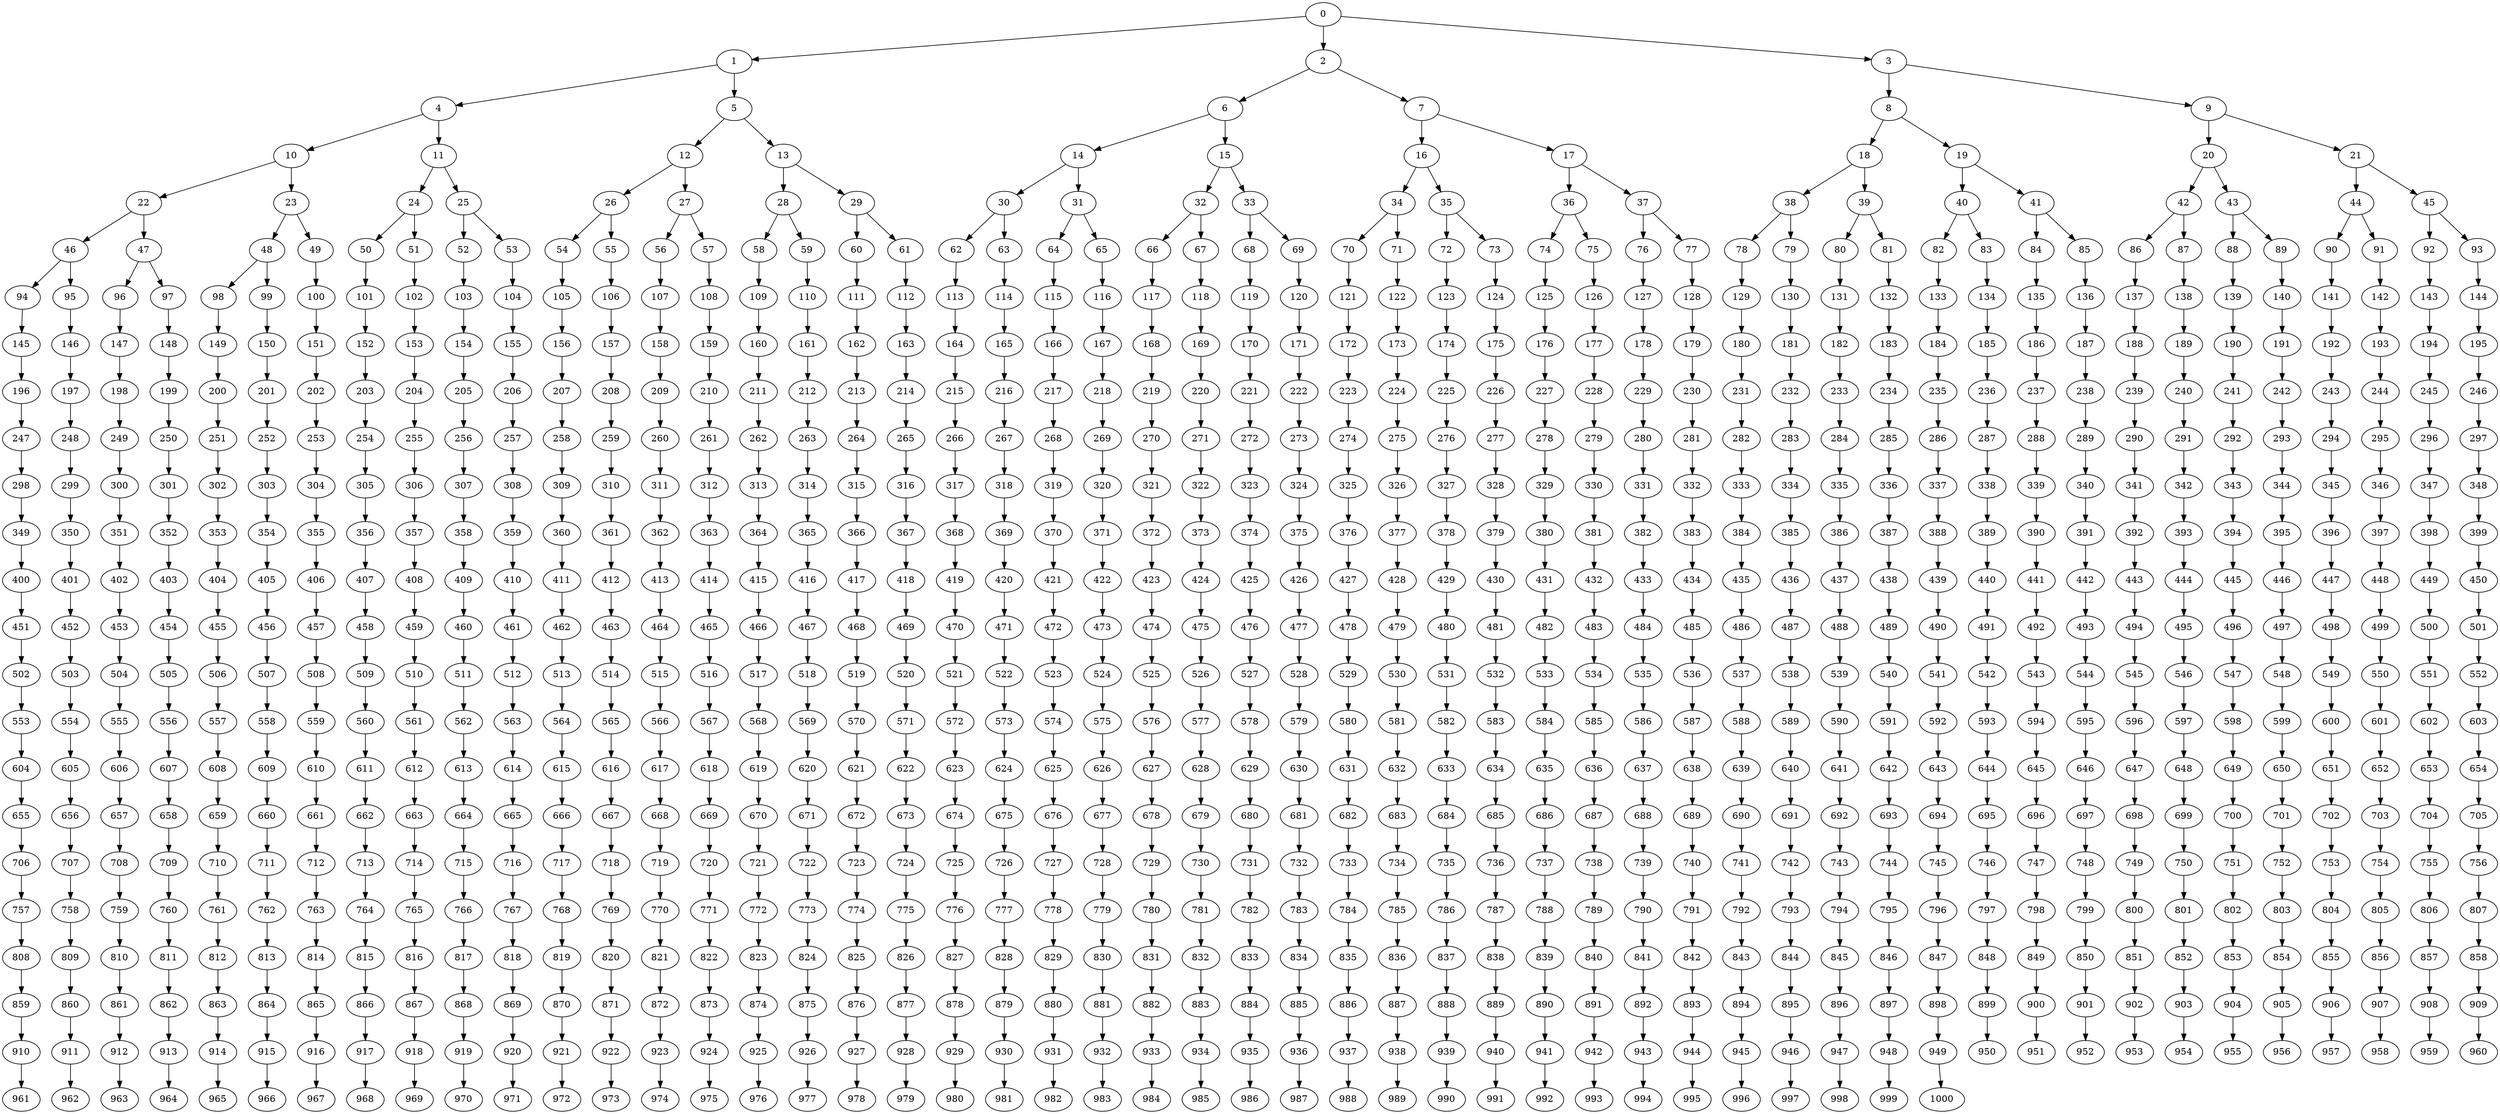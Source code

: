 digraph large_graph {
    0 -> 1;
    0 -> 2;
    0 -> 3;
    1 -> 4;
    1 -> 5;
    2 -> 6;
    2 -> 7;
    3 -> 8;
    3 -> 9;
    4 -> 10;
    4 -> 11;
    5 -> 12;
    5 -> 13;
    6 -> 14;
    6 -> 15;
    7 -> 16;
    7 -> 17;
    8 -> 18;
    8 -> 19;
    9 -> 20;
    9 -> 21;
    10 -> 22;
    10 -> 23;
    11 -> 24;
    11 -> 25;
    12 -> 26;
    12 -> 27;
    13 -> 28;
    13 -> 29;
    14 -> 30;
    14 -> 31;
    15 -> 32;
    15 -> 33;
    16 -> 34;
    16 -> 35;
    17 -> 36;
    17 -> 37;
    18 -> 38;
    18 -> 39;
    19 -> 40;
    19 -> 41;
    20 -> 42;
    20 -> 43;
    21 -> 44;
    21 -> 45;
    22 -> 46;
    22 -> 47;
    23 -> 48;
    23 -> 49;
    24 -> 50;
    24 -> 51;
    25 -> 52;
    25 -> 53;
    26 -> 54;
    26 -> 55;
    27 -> 56;
    27 -> 57;
    28 -> 58;
    28 -> 59;
    29 -> 60;
    29 -> 61;
    30 -> 62;
    30 -> 63;
    31 -> 64;
    31 -> 65;
    32 -> 66;
    32 -> 67;
    33 -> 68;
    33 -> 69;
    34 -> 70;
    34 -> 71;
    35 -> 72;
    35 -> 73;
    36 -> 74;
    36 -> 75;
    37 -> 76;
    37 -> 77;
    38 -> 78;
    38 -> 79;
    39 -> 80;
    39 -> 81;
    40 -> 82;
    40 -> 83;
    41 -> 84;
    41 -> 85;
    42 -> 86;
    42 -> 87;
    43 -> 88;
    43 -> 89;
    44 -> 90;
    44 -> 91;
    45 -> 92;
    45 -> 93;
    46 -> 94;
    46 -> 95;
    47 -> 96;
    47 -> 97;
    48 -> 98;
    48 -> 99;
    49 -> 100;
    50 -> 101;
    51 -> 102;
    52 -> 103;
    53 -> 104;
    54 -> 105;
    55 -> 106;
    56 -> 107;
    57 -> 108;
    58 -> 109;
    59 -> 110;
    60 -> 111;
    61 -> 112;
    62 -> 113;
    63 -> 114;
    64 -> 115;
    65 -> 116;
    66 -> 117;
    67 -> 118;
    68 -> 119;
    69 -> 120;
    70 -> 121;
    71 -> 122;
    72 -> 123;
    73 -> 124;
    74 -> 125;
    75 -> 126;
    76 -> 127;
    77 -> 128;
    78 -> 129;
    79 -> 130;
    80 -> 131;
    81 -> 132;
    82 -> 133;
    83 -> 134;
    84 -> 135;
    85 -> 136;
    86 -> 137;
    87 -> 138;
    88 -> 139;
    89 -> 140;
    90 -> 141;
    91 -> 142;
    92 -> 143;
    93 -> 144;
    94 -> 145;
    95 -> 146;
    96 -> 147;
    97 -> 148;
    98 -> 149;
    99 -> 150;
    100 -> 151;
    101 -> 152;
    102 -> 153;
    103 -> 154;
    104 -> 155;
    105 -> 156;
    106 -> 157;
    107 -> 158;
    108 -> 159;
    109 -> 160;
    110 -> 161;
    111 -> 162;
    112 -> 163;
    113 -> 164;
    114 -> 165;
    115 -> 166;
    116 -> 167;
    117 -> 168;
    118 -> 169;
    119 -> 170;
    120 -> 171;
    121 -> 172;
    122 -> 173;
    123 -> 174;
    124 -> 175;
    125 -> 176;
    126 -> 177;
    127 -> 178;
    128 -> 179;
    129 -> 180;
    130 -> 181;
    131 -> 182;
    132 -> 183;
    133 -> 184;
    134 -> 185;
    135 -> 186;
    136 -> 187;
    137 -> 188;
    138 -> 189;
    139 -> 190;
    140 -> 191;
    141 -> 192;
    142 -> 193;
    143 -> 194;
    144 -> 195;
    145 -> 196;
    146 -> 197;
    147 -> 198;
    148 -> 199;
    149 -> 200;
    150 -> 201;
    151 -> 202;
    152 -> 203;
    153 -> 204;
    154 -> 205;
    155 -> 206;
    156 -> 207;
    157 -> 208;
    158 -> 209;
    159 -> 210;
    160 -> 211;
    161 -> 212;
    162 -> 213;
    163 -> 214;
    164 -> 215;
    165 -> 216;
    166 -> 217;
    167 -> 218;
    168 -> 219;
    169 -> 220;
    170 -> 221;
    171 -> 222;
    172 -> 223;
    173 -> 224;
    174 -> 225;
    175 -> 226;
    176 -> 227;
    177 -> 228;
    178 -> 229;
    179 -> 230;
    180 -> 231;
    181 -> 232;
    182 -> 233;
    183 -> 234;
    184 -> 235;
    185 -> 236;
    186 -> 237;
    187 -> 238;
    188 -> 239;
    189 -> 240;
    190 -> 241;
    191 -> 242;
    192 -> 243;
    193 -> 244;
    194 -> 245;
    195 -> 246;
    196 -> 247;
    197 -> 248;
    198 -> 249;
    199 -> 250;
    200 -> 251;
    201 -> 252;
    202 -> 253;
    203 -> 254;
    204 -> 255;
    205 -> 256;
    206 -> 257;
    207 -> 258;
    208 -> 259;
    209 -> 260;
    210 -> 261;
    211 -> 262;
    212 -> 263;
    213 -> 264;
    214 -> 265;
    215 -> 266;
    216 -> 267;
    217 -> 268;
    218 -> 269;
    219 -> 270;
    220 -> 271;
    221 -> 272;
    222 -> 273;
    223 -> 274;
    224 -> 275;
    225 -> 276;
    226 -> 277;
    227 -> 278;
    228 -> 279;
    229 -> 280;
    230 -> 281;
    231 -> 282;
    232 -> 283;
    233 -> 284;
    234 -> 285;
    235 -> 286;
    236 -> 287;
    237 -> 288;
    238 -> 289;
    239 -> 290;
    240 -> 291;
    241 -> 292;
    242 -> 293;
    243 -> 294;
    244 -> 295;
    245 -> 296;
    246 -> 297;
    247 -> 298;
    248 -> 299;
    249 -> 300;
    250 -> 301;
    251 -> 302;
    252 -> 303;
    253 -> 304;
    254 -> 305;
    255 -> 306;
    256 -> 307;
    257 -> 308;
    258 -> 309;
    259 -> 310;
    260 -> 311;
    261 -> 312;
    262 -> 313;
    263 -> 314;
    264 -> 315;
    265 -> 316;
    266 -> 317;
    267 -> 318;
    268 -> 319;
    269 -> 320;
    270 -> 321;
    271 -> 322;
    272 -> 323;
    273 -> 324;
    274 -> 325;
    275 -> 326;
    276 -> 327;
    277 -> 328;
    278 -> 329;
    279 -> 330;
    280 -> 331;
    281 -> 332;
    282 -> 333;
    283 -> 334;
    284 -> 335;
    285 -> 336;
    286 -> 337;
    287 -> 338;
    288 -> 339;
    289 -> 340;
    290 -> 341;
    291 -> 342;
    292 -> 343;
    293 -> 344;
    294 -> 345;
    295 -> 346;
    296 -> 347;
    297 -> 348;
    298 -> 349;
    299 -> 350;
    300 -> 351;
    301 -> 352;
    302 -> 353;
    303 -> 354;
    304 -> 355;
    305 -> 356;
    306 -> 357;
    307 -> 358;
    308 -> 359;
    309 -> 360;
    310 -> 361;
    311 -> 362;
    312 -> 363;
    313 -> 364;
    314 -> 365;
    315 -> 366;
    316 -> 367;
    317 -> 368;
    318 -> 369;
    319 -> 370;
    320 -> 371;
    321 -> 372;
    322 -> 373;
    323 -> 374;
    324 -> 375;
    325 -> 376;
    326 -> 377;
    327 -> 378;
    328 -> 379;
    329 -> 380;
    330 -> 381;
    331 -> 382;
    332 -> 383;
    333 -> 384;
    334 -> 385;
    335 -> 386;
    336 -> 387;
    337 -> 388;
    338 -> 389;
    339 -> 390;
    340 -> 391;
    341 -> 392;
    342 -> 393;
    343 -> 394;
    344 -> 395;
    345 -> 396;
    346 -> 397;
    347 -> 398;
    348 -> 399;
    349 -> 400;
    350 -> 401;
    351 -> 402;
    352 -> 403;
    353 -> 404;
    354 -> 405;
    355 -> 406;
    356 -> 407;
    357 -> 408;
    358 -> 409;
    359 -> 410;
    360 -> 411;
    361 -> 412;
    362 -> 413;
    363 -> 414;
    364 -> 415;
    365 -> 416;
    366 -> 417;
    367 -> 418;
    368 -> 419;
    369 -> 420;
    370 -> 421;
    371 -> 422;
    372 -> 423;
    373 -> 424;
    374 -> 425;
    375 -> 426;
    376 -> 427;
    377 -> 428;
    378 -> 429;
    379 -> 430;
    380 -> 431;
    381 -> 432;
    382 -> 433;
    383 -> 434;
    384 -> 435;
    385 -> 436;
    386 -> 437;
    387 -> 438;
    388 -> 439;
    389 -> 440;
    390 -> 441;
    391 -> 442;
    392 -> 443;
    393 -> 444;
    394 -> 445;
    395 -> 446;
    396 -> 447;
    397 -> 448;
    398 -> 449;
    399 -> 450;
    400 -> 451;
    401 -> 452;
    402 -> 453;
    403 -> 454;
    404 -> 455;
    405 -> 456;
    406 -> 457;
    407 -> 458;
    408 -> 459;
    409 -> 460;
    410 -> 461;
    411 -> 462;
    412 -> 463;
    413 -> 464;
    414 -> 465;
    415 -> 466;
    416 -> 467;
    417 -> 468;
    418 -> 469;
    419 -> 470;
    420 -> 471;
    421 -> 472;
    422 -> 473;
    423 -> 474;
    424 -> 475;
    425 -> 476;
    426 -> 477;
    427 -> 478;
    428 -> 479;
    429 -> 480;
    430 -> 481;
    431 -> 482;
    432 -> 483;
    433 -> 484;
    434 -> 485;
    435 -> 486;
    436 -> 487;
    437 -> 488;
    438 -> 489;
    439 -> 490;
    440 -> 491;
    441 -> 492;
    442 -> 493;
    443 -> 494;
    444 -> 495;
    445 -> 496;
    446 -> 497;
    447 -> 498;
    448 -> 499;
    449 -> 500;
    450 -> 501;
    451 -> 502;
    452 -> 503;
    453 -> 504;
    454 -> 505;
    455 -> 506;
    456 -> 507;
    457 -> 508;
    458 -> 509;
    459 -> 510;
    460 -> 511;
    461 -> 512;
    462 -> 513;
    463 -> 514;
    464 -> 515;
    465 -> 516;
    466 -> 517;
    467 -> 518;
    468 -> 519;
    469 -> 520;
    470 -> 521;
    471 -> 522;
    472 -> 523;
    473 -> 524;
    474 -> 525;
    475 -> 526;
    476 -> 527;
    477 -> 528;
    478 -> 529;
    479 -> 530;
    480 -> 531;
    481 -> 532;
    482 -> 533;
    483 -> 534;
    484 -> 535;
    485 -> 536;
    486 -> 537;
    487 -> 538;
    488 -> 539;
    489 -> 540;
    490 -> 541;
    491 -> 542;
    492 -> 543;
    493 -> 544;
    494 -> 545;
    495 -> 546;
    496 -> 547;
    497 -> 548;
    498 -> 549;
    499 -> 550;
    500 -> 551;
    501 -> 552;
    502 -> 553;
    503 -> 554;
    504 -> 555;
    505 -> 556;
    506 -> 557;
    507 -> 558;
    508 -> 559;
    509 -> 560;
    510 -> 561;
    511 -> 562;
    512 -> 563;
    513 -> 564;
    514 -> 565;
    515 -> 566;
    516 -> 567;
    517 -> 568;
    518 -> 569;
    519 -> 570;
    520 -> 571;
    521 -> 572;
    522 -> 573;
    523 -> 574;
    524 -> 575;
    525 -> 576;
    526 -> 577;
    527 -> 578;
    528 -> 579;
    529 -> 580;
    530 -> 581;
    531 -> 582;
    532 -> 583;
    533 -> 584;
    534 -> 585;
    535 -> 586;
    536 -> 587;
    537 -> 588;
    538 -> 589;
    539 -> 590;
    540 -> 591;
    541 -> 592;
    542 -> 593;
    543 -> 594;
    544 -> 595;
    545 -> 596;
    546 -> 597;
    547 -> 598;
    548 -> 599;
    549 -> 600;
    550 -> 601;
    551 -> 602;
    552 -> 603;
    553 -> 604;
    554 -> 605;
    555 -> 606;
    556 -> 607;
    557 -> 608;
    558 -> 609;
    559 -> 610;
    560 -> 611;
    561 -> 612;
    562 -> 613;
    563 -> 614;
    564 -> 615;
    565 -> 616;
    566 -> 617;
    567 -> 618;
    568 -> 619;
    569 -> 620;
    570 -> 621;
    571 -> 622;
    572 -> 623;
    573 -> 624;
    574 -> 625;
    575 -> 626;
    576 -> 627;
    577 -> 628;
    578 -> 629;
    579 -> 630;
    580 -> 631;
    581 -> 632;
    582 -> 633;
    583 -> 634;
    584 -> 635;
    585 -> 636;
    586 -> 637;
    587 -> 638;
    588 -> 639;
    589 -> 640;
    590 -> 641;
    591 -> 642;
    592 -> 643;
    593 -> 644;
    594 -> 645;
    595 -> 646;
    596 -> 647;
    597 -> 648;
    598 -> 649;
    599 -> 650;
    600 -> 651;
    601 -> 652;
    602 -> 653;
    603 -> 654;
    604 -> 655;
    605 -> 656;
    606 -> 657;
    607 -> 658;
    608 -> 659;
    609 -> 660;
    610 -> 661;
    611 -> 662;
    612 -> 663;
    613 -> 664;
    614 -> 665;
    615 -> 666;
    616 -> 667;
    617 -> 668;
    618 -> 669;
    619 -> 670;
    620 -> 671;
    621 -> 672;
    622 -> 673;
    623 -> 674;
    624 -> 675;
    625 -> 676;
    626 -> 677;
    627 -> 678;
    628 -> 679;
    629 -> 680;
    630 -> 681;
    631 -> 682;
    632 -> 683;
    633 -> 684;
    634 -> 685;
    635 -> 686;
    636 -> 687;
    637 -> 688;
    638 -> 689;
    639 -> 690;
    640 -> 691;
    641 -> 692;
    642 -> 693;
    643 -> 694;
    644 -> 695;
    645 -> 696;
    646 -> 697;
    647 -> 698;
    648 -> 699;
    649 -> 700;
    650 -> 701;
    651 -> 702;
    652 -> 703;
    653 -> 704;
    654 -> 705;
    655 -> 706;
    656 -> 707;
    657 -> 708;
    658 -> 709;
    659 -> 710;
    660 -> 711;
    661 -> 712;
    662 -> 713;
    663 -> 714;
    664 -> 715;
    665 -> 716;
    666 -> 717;
    667 -> 718;
    668 -> 719;
    669 -> 720;
    670 -> 721;
    671 -> 722;
    672 -> 723;
    673 -> 724;
    674 -> 725;
    675 -> 726;
    676 -> 727;
    677 -> 728;
    678 -> 729;
    679 -> 730;
    680 -> 731;
    681 -> 732;
    682 -> 733;
    683 -> 734;
    684 -> 735;
    685 -> 736;
    686 -> 737;
    687 -> 738;
    688 -> 739;
    689 -> 740;
    690 -> 741;
    691 -> 742;
    692 -> 743;
    693 -> 744;
    694 -> 745;
    695 -> 746;
    696 -> 747;
    697 -> 748;
    698 -> 749;
    699 -> 750;
    700 -> 751;
    701 -> 752;
    702 -> 753;
    703 -> 754;
    704 -> 755;
    705 -> 756;
    706 -> 757;
    707 -> 758;
    708 -> 759;
    709 -> 760;
    710 -> 761;
    711 -> 762;
    712 -> 763;
    713 -> 764;
    714 -> 765;
    715 -> 766;
    716 -> 767;
    717 -> 768;
    718 -> 769;
    719 -> 770;
    720 -> 771;
    721 -> 772;
    722 -> 773;
    723 -> 774;
    724 -> 775;
    725 -> 776;
    726 -> 777;
    727 -> 778;
    728 -> 779;
    729 -> 780;
    730 -> 781;
    731 -> 782;
    732 -> 783;
    733 -> 784;
    734 -> 785;
    735 -> 786;
    736 -> 787;
    737 -> 788;
    738 -> 789;
    739 -> 790;
    740 -> 791;
    741 -> 792;
    742 -> 793;
    743 -> 794;
    744 -> 795;
    745 -> 796;
    746 -> 797;
    747 -> 798;
    748 -> 799;
    749 -> 800;
    750 -> 801;
    751 -> 802;
    752 -> 803;
    753 -> 804;
    754 -> 805;
    755 -> 806;
    756 -> 807;
    757 -> 808;
    758 -> 809;
    759 -> 810;
    760 -> 811;
    761 -> 812;
    762 -> 813;
    763 -> 814;
    764 -> 815;
    765 -> 816;
    766 -> 817;
    767 -> 818;
    768 -> 819;
    769 -> 820;
    770 -> 821;
    771 -> 822;
    772 -> 823;
    773 -> 824;
    774 -> 825;
    775 -> 826;
    776 -> 827;
    777 -> 828;
    778 -> 829;
    779 -> 830;
    780 -> 831;
    781 -> 832;
    782 -> 833;
    783 -> 834;
    784 -> 835;
    785 -> 836;
    786 -> 837;
    787 -> 838;
    788 -> 839;
    789 -> 840;
    790 -> 841;
    791 -> 842;
    792 -> 843;
    793 -> 844;
    794 -> 845;
    795 -> 846;
    796 -> 847;
    797 -> 848;
    798 -> 849;
    799 -> 850;
    800 -> 851;
    801 -> 852;
    802 -> 853;
    803 -> 854;
    804 -> 855;
    805 -> 856;
    806 -> 857;
    807 -> 858;
    808 -> 859;
    809 -> 860;
    810 -> 861;
    811 -> 862;
    812 -> 863;
    813 -> 864;
    814 -> 865;
    815 -> 866;
    816 -> 867;
    817 -> 868;
    818 -> 869;
    819 -> 870;
    820 -> 871;
    821 -> 872;
    822 -> 873;
    823 -> 874;
    824 -> 875;
    825 -> 876;
    826 -> 877;
    827 -> 878;
    828 -> 879;
    829 -> 880;
    830 -> 881;
    831 -> 882;
    832 -> 883;
    833 -> 884;
    834 -> 885;
    835 -> 886;
    836 -> 887;
    837 -> 888;
    838 -> 889;
    839 -> 890;
    840 -> 891;
    841 -> 892;
    842 -> 893;
    843 -> 894;
    844 -> 895;
    845 -> 896;
    846 -> 897;
    847 -> 898;
    848 -> 899;
    849 -> 900;
    850 -> 901;
    851 -> 902;
    852 -> 903;
    853 -> 904;
    854 -> 905;
    855 -> 906;
    856 -> 907;
    857 -> 908;
    858 -> 909;
    859 -> 910;
    860 -> 911;
    861 -> 912;
    862 -> 913;
    863 -> 914;
    864 -> 915;
    865 -> 916;
    866 -> 917;
    867 -> 918;
    868 -> 919;
    869 -> 920;
    870 -> 921;
    871 -> 922;
    872 -> 923;
    873 -> 924;
    874 -> 925;
    875 -> 926;
    876 -> 927;
    877 -> 928;
    878 -> 929;
    879 -> 930;
    880 -> 931;
    881 -> 932;
    882 -> 933;
    883 -> 934;
    884 -> 935;
    885 -> 936;
    886 -> 937;
    887 -> 938;
    888 -> 939;
    889 -> 940;
    890 -> 941;
    891 -> 942;
    892 -> 943;
    893 -> 944;
    894 -> 945;
    895 -> 946;
    896 -> 947;
    897 -> 948;
    898 -> 949;
    899 -> 950;
    900 -> 951;
    901 -> 952;
    902 -> 953;
    903 -> 954;
    904 -> 955;
    905 -> 956;
    906 -> 957;
    907 -> 958;
    908 -> 959;
    909 -> 960;
    910 -> 961;
    911 -> 962;
    912 -> 963;
    913 -> 964;
    914 -> 965;
    915 -> 966;
    916 -> 967;
    917 -> 968;
    918 -> 969;
    919 -> 970;
    920 -> 971;
    921 -> 972;
    922 -> 973;
    923 -> 974;
    924 -> 975;
    925 -> 976;
    926 -> 977;
    927 -> 978;
    928 -> 979;
    929 -> 980;
    930 -> 981;
    931 -> 982;
    932 -> 983;
    933 -> 984;
    934 -> 985;
    935 -> 986;
    936 -> 987;
    937 -> 988;
    938 -> 989;
    939 -> 990;
    940 -> 991;
    941 -> 992;
    942 -> 993;
    943 -> 994;
    944 -> 995;
    945 -> 996;
    946 -> 997;
    947 -> 998;
    948 -> 999;
    949 -> 1000;
}